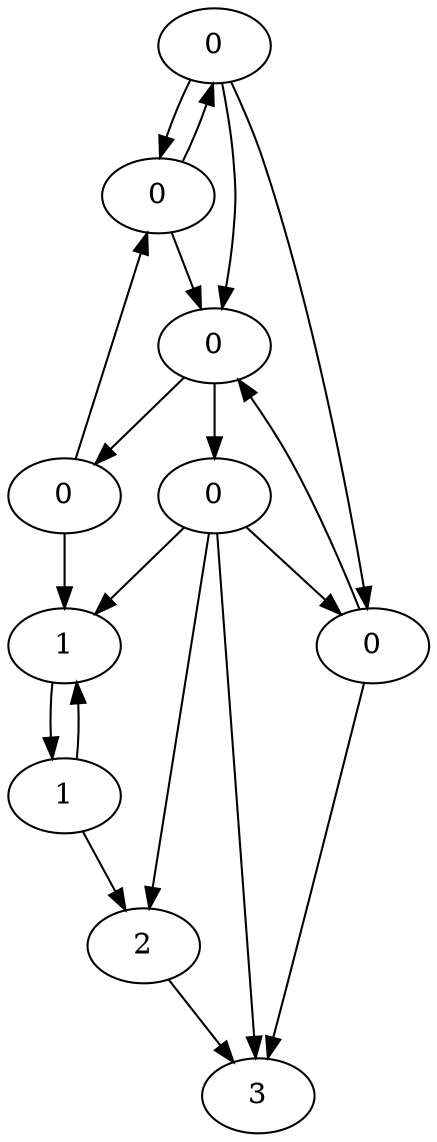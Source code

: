 digraph{
0 [label="0"]
1 [label="0"]
2 [label="0"]
3 [label="0"]
4 [label="0"]
5 [label="3"]
6 [label="0"]
7 [label="1"]
8 [label="2"]
9 [label="1"]
0 -> 3
0 -> 2
0 -> 1
1 -> 3
1 -> 0
2 -> 5
2 -> 3
3 -> 6
3 -> 4
4 -> 7
4 -> 1
6 -> 8
6 -> 7
6 -> 5
6 -> 2
7 -> 9
8 -> 5
9 -> 8
9 -> 7
}
// rank of 0 is 0.0322684
// rank of 1 is 0.0405547
// rank of 2 is 0.0323561
// rank of 3 is 0.0551985
// rank of 4 is 0.0385062
// rank of 5 is 0.084919
// rank of 6 is 0.0385062
// rank of 7 is 0.0725511
// rank of 8 is 0.0561538
// rank of 9 is 0.0769306
